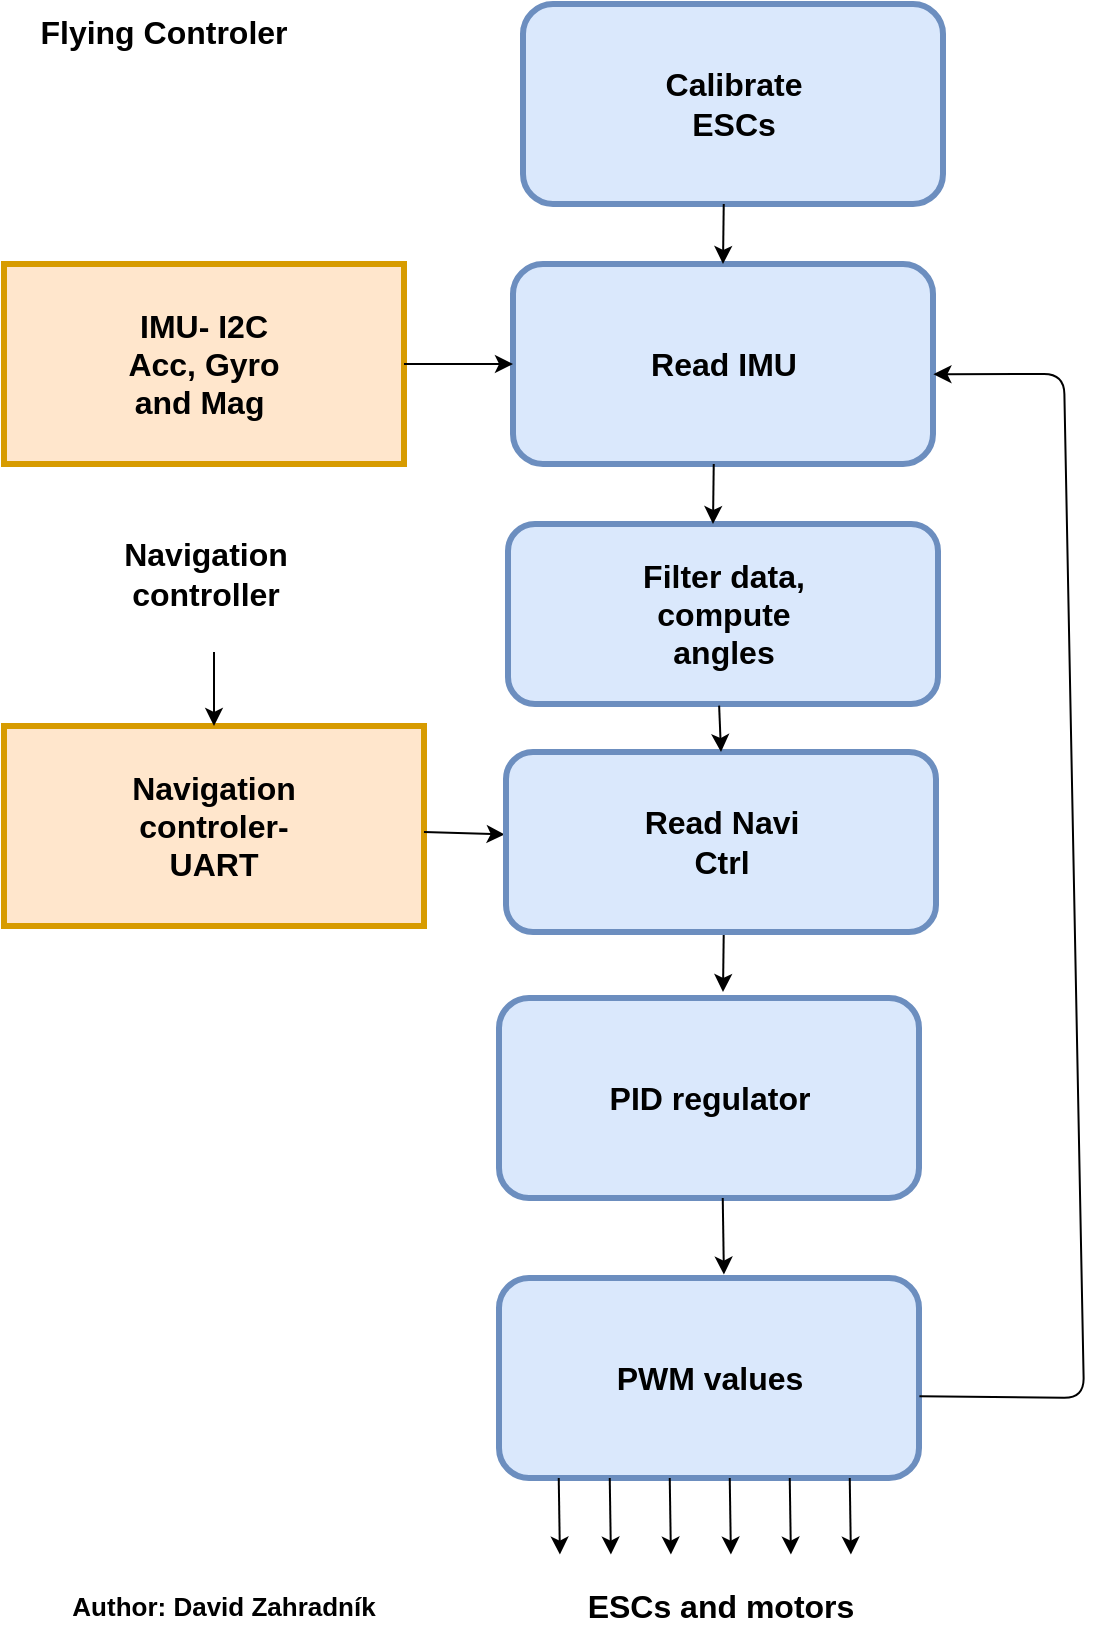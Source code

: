 <mxfile version="10.6.6" type="device"><diagram id="MY19qxxsylw53sIQe9aw" name="Page-1"><mxGraphModel dx="1687" dy="781" grid="1" gridSize="10" guides="1" tooltips="1" connect="1" arrows="1" fold="1" page="1" pageScale="1" pageWidth="583" pageHeight="827" math="0" shadow="0"><root><mxCell id="0"/><mxCell id="1" parent="0"/><mxCell id="Xq9SrbyUKhfl8nwNmkpS-5" value="Flying Controler" style="text;html=1;strokeColor=none;fillColor=none;align=center;verticalAlign=middle;whiteSpace=wrap;rounded=0;strokeWidth=3;fontSize=16;fontStyle=1" parent="1" vertex="1"><mxGeometry x="10" y="7" width="160" height="20" as="geometry"/></mxCell><mxCell id="Xq9SrbyUKhfl8nwNmkpS-11" value="" style="rounded=1;whiteSpace=wrap;html=1;strokeWidth=3;fontSize=16;fillColor=#dae8fc;strokeColor=#6c8ebf;fontStyle=1" parent="1" vertex="1"><mxGeometry x="264.5" y="133" width="210" height="100" as="geometry"/></mxCell><mxCell id="Xq9SrbyUKhfl8nwNmkpS-13" value="" style="rounded=0;whiteSpace=wrap;html=1;strokeWidth=3;fontSize=16;fillColor=#ffe6cc;strokeColor=#d79b00;fontStyle=1" parent="1" vertex="1"><mxGeometry x="10" y="364" width="210" height="100" as="geometry"/></mxCell><mxCell id="Xq9SrbyUKhfl8nwNmkpS-14" value="&lt;span style=&quot;font-size: 16px;&quot;&gt;Navigation controler-&lt;br style=&quot;font-size: 16px;&quot;&gt;UART&lt;/span&gt;" style="text;html=1;strokeColor=none;fillColor=none;align=center;verticalAlign=middle;whiteSpace=wrap;rounded=0;fontSize=16;fontStyle=1" parent="1" vertex="1"><mxGeometry x="60" y="404" width="110" height="20" as="geometry"/></mxCell><mxCell id="Xq9SrbyUKhfl8nwNmkpS-18" value="" style="rounded=0;whiteSpace=wrap;html=1;strokeWidth=3;fontSize=16;fillColor=#ffe6cc;strokeColor=#d79b00;fontStyle=1" parent="1" vertex="1"><mxGeometry x="10" y="133" width="200" height="100" as="geometry"/></mxCell><mxCell id="Xq9SrbyUKhfl8nwNmkpS-19" value="&lt;span style=&quot;font-size: 16px;&quot;&gt;IMU- I2C&lt;/span&gt;&lt;br style=&quot;font-size: 16px;&quot;&gt;Acc, Gyro and Mag&amp;nbsp;&lt;br style=&quot;font-size: 16px;&quot;&gt;" style="text;html=1;strokeColor=none;fillColor=none;align=center;verticalAlign=middle;whiteSpace=wrap;rounded=0;fontSize=16;fontStyle=1" parent="1" vertex="1"><mxGeometry x="54.5" y="173" width="110" height="20" as="geometry"/></mxCell><mxCell id="Xq9SrbyUKhfl8nwNmkpS-20" value="&lt;span style=&quot;font-size: 16px;&quot;&gt;Read IMU&lt;/span&gt;&lt;br style=&quot;font-size: 16px;&quot;&gt;" style="text;html=1;strokeColor=none;fillColor=none;align=center;verticalAlign=middle;whiteSpace=wrap;rounded=0;fontSize=16;fontStyle=1" parent="1" vertex="1"><mxGeometry x="314.5" y="173" width="110" height="20" as="geometry"/></mxCell><mxCell id="Xq9SrbyUKhfl8nwNmkpS-21" value="" style="rounded=1;whiteSpace=wrap;html=1;strokeWidth=3;fontSize=16;fillColor=#dae8fc;strokeColor=#6c8ebf;fontStyle=1" parent="1" vertex="1"><mxGeometry x="262" y="263" width="215" height="90" as="geometry"/></mxCell><mxCell id="Xq9SrbyUKhfl8nwNmkpS-22" value="&lt;span style=&quot;font-size: 16px;&quot;&gt;Filter data,&lt;br style=&quot;font-size: 16px;&quot;&gt;compute angles&lt;br style=&quot;font-size: 16px;&quot;&gt;&lt;/span&gt;" style="text;html=1;strokeColor=none;fillColor=none;align=center;verticalAlign=middle;whiteSpace=wrap;rounded=0;fontSize=16;fontStyle=1" parent="1" vertex="1"><mxGeometry x="314.5" y="298" width="110" height="20" as="geometry"/></mxCell><mxCell id="Xq9SrbyUKhfl8nwNmkpS-33" value="&lt;span style=&quot;font-size: 16px;&quot;&gt;PID regulator&lt;/span&gt;" style="rounded=1;whiteSpace=wrap;html=1;strokeWidth=3;fontSize=16;fillColor=#dae8fc;strokeColor=#6c8ebf;fontStyle=1" parent="1" vertex="1"><mxGeometry x="257.5" y="500" width="210" height="100" as="geometry"/></mxCell><mxCell id="Xq9SrbyUKhfl8nwNmkpS-34" value="&lt;span style=&quot;font-size: 16px;&quot;&gt;PWM values&lt;/span&gt;" style="rounded=1;whiteSpace=wrap;html=1;strokeWidth=3;fontSize=16;fillColor=#dae8fc;strokeColor=#6c8ebf;fontStyle=1" parent="1" vertex="1"><mxGeometry x="257.5" y="640" width="210" height="100" as="geometry"/></mxCell><mxCell id="Xq9SrbyUKhfl8nwNmkpS-35" value="" style="endArrow=classic;html=1;fontSize=16;entryX=-0.003;entryY=0.458;entryDx=0;entryDy=0;fontStyle=1;entryPerimeter=0;" parent="1" source="Xq9SrbyUKhfl8nwNmkpS-13" target="LuhBHcodrp7hMo_qLD39-1" edge="1"><mxGeometry width="50" height="50" relative="1" as="geometry"><mxPoint x="499" y="424.271" as="sourcePoint"/><mxPoint x="436" y="433.5" as="targetPoint"/><Array as="points"/></mxGeometry></mxCell><mxCell id="Xq9SrbyUKhfl8nwNmkpS-36" value="" style="endArrow=classic;html=1;fontSize=16;entryX=0.5;entryY=0;entryDx=0;entryDy=0;fontStyle=1" parent="1" target="Xq9SrbyUKhfl8nwNmkpS-13" edge="1"><mxGeometry width="50" height="50" relative="1" as="geometry"><mxPoint x="115" y="327" as="sourcePoint"/><mxPoint x="114.209" y="357.279" as="targetPoint"/></mxGeometry></mxCell><mxCell id="Xq9SrbyUKhfl8nwNmkpS-37" value="" style="endArrow=classic;html=1;fontSize=16;fontStyle=1" parent="1" edge="1"><mxGeometry width="50" height="50" relative="1" as="geometry"><mxPoint x="364.87" y="233" as="sourcePoint"/><mxPoint x="364.5" y="263" as="targetPoint"/></mxGeometry></mxCell><mxCell id="Xq9SrbyUKhfl8nwNmkpS-38" value="" style="endArrow=classic;html=1;fontSize=16;fontStyle=1" parent="1" edge="1"><mxGeometry width="50" height="50" relative="1" as="geometry"><mxPoint x="369.87" y="467" as="sourcePoint"/><mxPoint x="369.5" y="497" as="targetPoint"/></mxGeometry></mxCell><mxCell id="Xq9SrbyUKhfl8nwNmkpS-45" value="" style="endArrow=classic;html=1;fontSize=16;entryX=0.48;entryY=-0.017;entryDx=0;entryDy=0;entryPerimeter=0;fontStyle=1" parent="1" edge="1"><mxGeometry width="50" height="50" relative="1" as="geometry"><mxPoint x="369.37" y="600" as="sourcePoint"/><mxPoint x="369.952" y="638.286" as="targetPoint"/></mxGeometry></mxCell><mxCell id="Xq9SrbyUKhfl8nwNmkpS-46" value="" style="endArrow=classic;html=1;fontSize=16;entryX=0.48;entryY=-0.017;entryDx=0;entryDy=0;entryPerimeter=0;fontStyle=1" parent="1" edge="1"><mxGeometry width="50" height="50" relative="1" as="geometry"><mxPoint x="342.87" y="740" as="sourcePoint"/><mxPoint x="343.452" y="778.286" as="targetPoint"/></mxGeometry></mxCell><mxCell id="Xq9SrbyUKhfl8nwNmkpS-47" value="" style="endArrow=classic;html=1;fontSize=16;entryX=0.48;entryY=-0.017;entryDx=0;entryDy=0;entryPerimeter=0;fontStyle=1" parent="1" edge="1"><mxGeometry width="50" height="50" relative="1" as="geometry"><mxPoint x="372.87" y="740" as="sourcePoint"/><mxPoint x="373.452" y="778.286" as="targetPoint"/></mxGeometry></mxCell><mxCell id="Xq9SrbyUKhfl8nwNmkpS-48" value="" style="endArrow=classic;html=1;fontSize=16;entryX=0.48;entryY=-0.017;entryDx=0;entryDy=0;entryPerimeter=0;fontStyle=1" parent="1" edge="1"><mxGeometry width="50" height="50" relative="1" as="geometry"><mxPoint x="312.87" y="740" as="sourcePoint"/><mxPoint x="313.452" y="778.286" as="targetPoint"/></mxGeometry></mxCell><mxCell id="Xq9SrbyUKhfl8nwNmkpS-49" value="" style="endArrow=classic;html=1;fontSize=16;entryX=0.48;entryY=-0.017;entryDx=0;entryDy=0;entryPerimeter=0;fontStyle=1" parent="1" edge="1"><mxGeometry width="50" height="50" relative="1" as="geometry"><mxPoint x="402.87" y="740" as="sourcePoint"/><mxPoint x="403.452" y="778.286" as="targetPoint"/></mxGeometry></mxCell><mxCell id="Xq9SrbyUKhfl8nwNmkpS-50" value="" style="endArrow=classic;html=1;fontSize=16;entryX=0.48;entryY=-0.017;entryDx=0;entryDy=0;entryPerimeter=0;fontStyle=1" parent="1" edge="1"><mxGeometry width="50" height="50" relative="1" as="geometry"><mxPoint x="287.37" y="740" as="sourcePoint"/><mxPoint x="287.952" y="778.286" as="targetPoint"/></mxGeometry></mxCell><mxCell id="Xq9SrbyUKhfl8nwNmkpS-51" value="" style="endArrow=classic;html=1;fontSize=16;entryX=0.48;entryY=-0.017;entryDx=0;entryDy=0;entryPerimeter=0;fontStyle=1" parent="1" edge="1"><mxGeometry width="50" height="50" relative="1" as="geometry"><mxPoint x="432.87" y="740" as="sourcePoint"/><mxPoint x="433.452" y="778.286" as="targetPoint"/></mxGeometry></mxCell><mxCell id="Xq9SrbyUKhfl8nwNmkpS-52" value="" style="endArrow=classic;html=1;fontSize=16;entryX=0;entryY=0.5;entryDx=0;entryDy=0;exitX=1;exitY=0.5;exitDx=0;exitDy=0;fontStyle=1" parent="1" source="Xq9SrbyUKhfl8nwNmkpS-18" target="Xq9SrbyUKhfl8nwNmkpS-11" edge="1"><mxGeometry width="50" height="50" relative="1" as="geometry"><mxPoint x="374.049" y="113" as="sourcePoint"/><mxPoint x="373.786" y="142.238" as="targetPoint"/></mxGeometry></mxCell><mxCell id="Xq9SrbyUKhfl8nwNmkpS-53" value="ESCs and motors" style="text;html=1;strokeColor=none;fillColor=none;align=center;verticalAlign=middle;whiteSpace=wrap;rounded=0;fontSize=16;fontStyle=1" parent="1" vertex="1"><mxGeometry x="250" y="794" width="237" height="20" as="geometry"/></mxCell><mxCell id="jGDbZsMJR7_5JXf7ngFU-3" value="" style="rounded=1;whiteSpace=wrap;html=1;strokeWidth=3;fontSize=16;fillColor=#dae8fc;strokeColor=#6c8ebf;fontStyle=1" parent="1" vertex="1"><mxGeometry x="269.5" y="3" width="210" height="100" as="geometry"/></mxCell><mxCell id="jGDbZsMJR7_5JXf7ngFU-4" value="&lt;span style=&quot;font-size: 16px;&quot;&gt;Calibrate ESCs&lt;/span&gt;&lt;br style=&quot;font-size: 16px;&quot;&gt;" style="text;html=1;strokeColor=none;fillColor=none;align=center;verticalAlign=middle;whiteSpace=wrap;rounded=0;fontSize=16;fontStyle=1" parent="1" vertex="1"><mxGeometry x="319.5" y="43" width="110" height="20" as="geometry"/></mxCell><mxCell id="jGDbZsMJR7_5JXf7ngFU-5" value="" style="endArrow=classic;html=1;fontSize=16;fontStyle=1" parent="1" edge="1"><mxGeometry width="50" height="50" relative="1" as="geometry"><mxPoint x="369.87" y="103" as="sourcePoint"/><mxPoint x="369.5" y="133" as="targetPoint"/></mxGeometry></mxCell><mxCell id="jGDbZsMJR7_5JXf7ngFU-6" value="" style="endArrow=classic;html=1;fontSize=16;exitX=1.001;exitY=0.591;exitDx=0;exitDy=0;exitPerimeter=0;entryX=1.001;entryY=0.551;entryDx=0;entryDy=0;entryPerimeter=0;fontStyle=1" parent="1" source="Xq9SrbyUKhfl8nwNmkpS-34" target="Xq9SrbyUKhfl8nwNmkpS-11" edge="1"><mxGeometry width="50" height="50" relative="1" as="geometry"><mxPoint x="447.87" y="906" as="sourcePoint"/><mxPoint x="730" y="402" as="targetPoint"/><Array as="points"><mxPoint x="550" y="700"/><mxPoint x="540" y="188"/></Array></mxGeometry></mxCell><mxCell id="LuhBHcodrp7hMo_qLD39-1" value="" style="rounded=1;whiteSpace=wrap;html=1;strokeWidth=3;fontSize=16;fillColor=#dae8fc;strokeColor=#6c8ebf;fontStyle=1" parent="1" vertex="1"><mxGeometry x="261" y="377" width="215" height="90" as="geometry"/></mxCell><mxCell id="LuhBHcodrp7hMo_qLD39-2" value="&lt;span style=&quot;font-size: 16px;&quot;&gt;Read Navi Ctrl&lt;br style=&quot;font-size: 16px;&quot;&gt;&lt;/span&gt;" style="text;html=1;strokeColor=none;fillColor=none;align=center;verticalAlign=middle;whiteSpace=wrap;rounded=0;fontSize=16;fontStyle=1" parent="1" vertex="1"><mxGeometry x="313.5" y="412" width="110" height="20" as="geometry"/></mxCell><mxCell id="LuhBHcodrp7hMo_qLD39-7" value="Navigation controller" style="text;html=1;strokeColor=none;fillColor=none;align=center;verticalAlign=middle;whiteSpace=wrap;rounded=0;fontSize=16;fontStyle=1" parent="1" vertex="1"><mxGeometry x="45.5" y="278" width="130" height="20" as="geometry"/></mxCell><mxCell id="LuhBHcodrp7hMo_qLD39-8" value="Author: David Zahradník" style="text;html=1;strokeColor=none;fillColor=none;align=center;verticalAlign=middle;whiteSpace=wrap;rounded=0;fontSize=13;fontStyle=1" parent="1" vertex="1"><mxGeometry x="10" y="794" width="220" height="20" as="geometry"/></mxCell><mxCell id="LuhBHcodrp7hMo_qLD39-9" value="" style="endArrow=classic;html=1;fontSize=16;exitX=0.491;exitY=1.009;exitDx=0;exitDy=0;exitPerimeter=0;entryX=0.5;entryY=0;entryDx=0;entryDy=0;fontStyle=1" parent="1" source="Xq9SrbyUKhfl8nwNmkpS-21" target="LuhBHcodrp7hMo_qLD39-1" edge="1"><mxGeometry width="50" height="50" relative="1" as="geometry"><mxPoint x="379.87" y="477.0" as="sourcePoint"/><mxPoint x="361" y="377" as="targetPoint"/><Array as="points"/></mxGeometry></mxCell></root></mxGraphModel></diagram></mxfile>